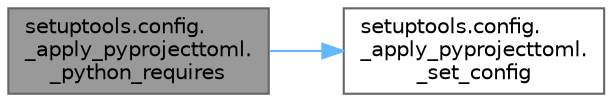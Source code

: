 digraph "setuptools.config._apply_pyprojecttoml._python_requires"
{
 // LATEX_PDF_SIZE
  bgcolor="transparent";
  edge [fontname=Helvetica,fontsize=10,labelfontname=Helvetica,labelfontsize=10];
  node [fontname=Helvetica,fontsize=10,shape=box,height=0.2,width=0.4];
  rankdir="LR";
  Node1 [id="Node000001",label="setuptools.config.\l_apply_pyprojecttoml.\l_python_requires",height=0.2,width=0.4,color="gray40", fillcolor="grey60", style="filled", fontcolor="black",tooltip=" "];
  Node1 -> Node2 [id="edge1_Node000001_Node000002",color="steelblue1",style="solid",tooltip=" "];
  Node2 [id="Node000002",label="setuptools.config.\l_apply_pyprojecttoml.\l_set_config",height=0.2,width=0.4,color="grey40", fillcolor="white", style="filled",URL="$namespacesetuptools_1_1config_1_1__apply__pyprojecttoml.html#aec306699ba131e82d6299864111d0d9a",tooltip=" "];
}
